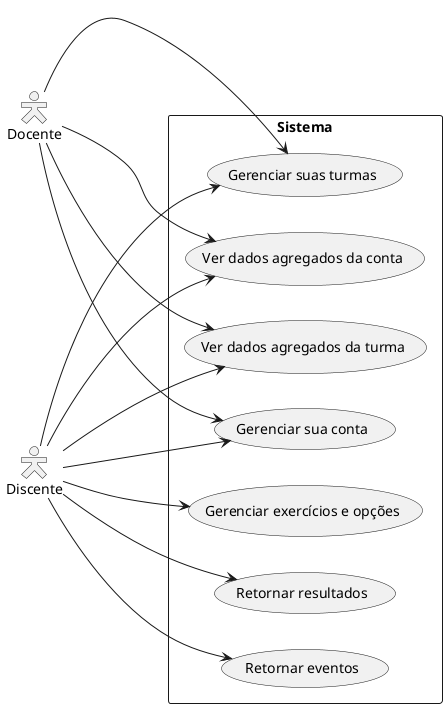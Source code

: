 @startuml
skinparam actorStyle Hollow

left to right direction
actor "Docente" as p
actor "Discente" as a
rectangle Sistema {
    usecase "Gerenciar sua conta" as C1
    usecase "Ver dados agregados da conta" as C2
    usecase "Gerenciar suas turmas" as C3
    usecase "Ver dados agregados da turma" as C4
    usecase "Gerenciar exercícios e opções" as C5
    usecase "Retornar resultados" as C6
    usecase "Retornar eventos" as C7
}

a ---> C1
a ---> C2
a ---> C3
a ---> C4
a ---> C5
a ---> C6
a ---> C7

p ---> C1
p ---> C2
p ---> C3
p ---> C4

@enduml
